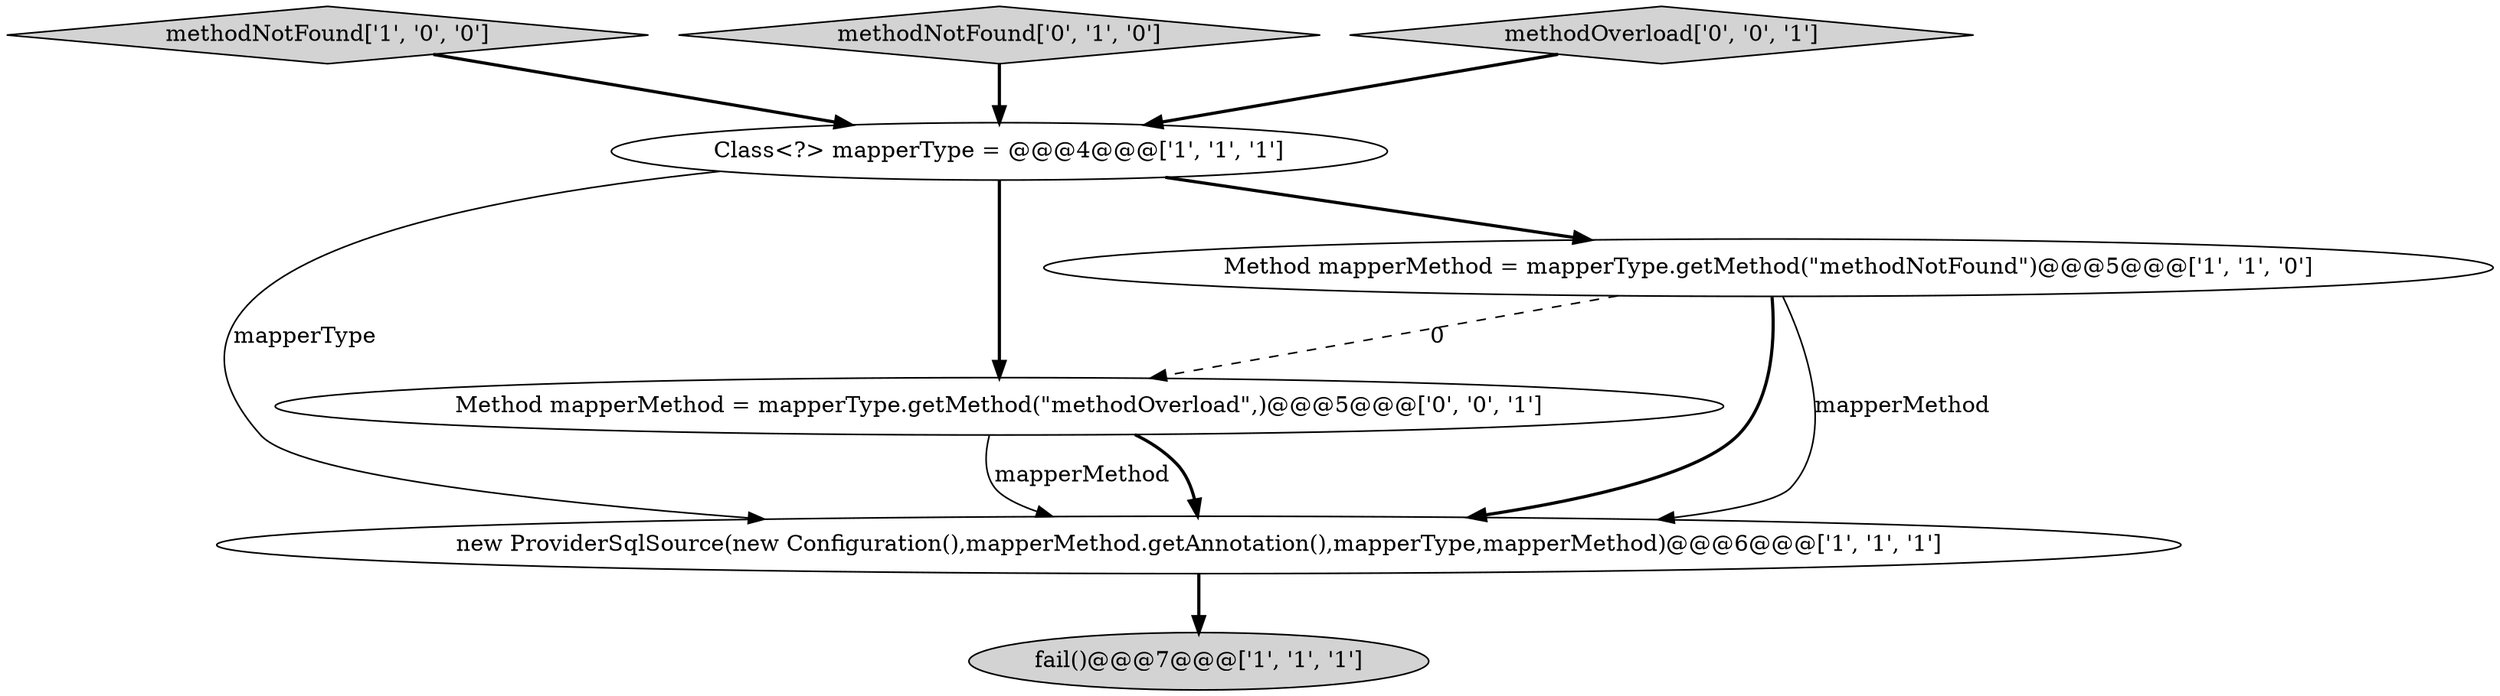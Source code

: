 digraph {
1 [style = filled, label = "methodNotFound['1', '0', '0']", fillcolor = lightgray, shape = diamond image = "AAA0AAABBB1BBB"];
4 [style = filled, label = "fail()@@@7@@@['1', '1', '1']", fillcolor = lightgray, shape = ellipse image = "AAA0AAABBB1BBB"];
7 [style = filled, label = "Method mapperMethod = mapperType.getMethod(\"methodOverload\",)@@@5@@@['0', '0', '1']", fillcolor = white, shape = ellipse image = "AAA0AAABBB3BBB"];
2 [style = filled, label = "Class<?> mapperType = @@@4@@@['1', '1', '1']", fillcolor = white, shape = ellipse image = "AAA0AAABBB1BBB"];
0 [style = filled, label = "new ProviderSqlSource(new Configuration(),mapperMethod.getAnnotation(),mapperType,mapperMethod)@@@6@@@['1', '1', '1']", fillcolor = white, shape = ellipse image = "AAA0AAABBB1BBB"];
3 [style = filled, label = "Method mapperMethod = mapperType.getMethod(\"methodNotFound\")@@@5@@@['1', '1', '0']", fillcolor = white, shape = ellipse image = "AAA0AAABBB1BBB"];
5 [style = filled, label = "methodNotFound['0', '1', '0']", fillcolor = lightgray, shape = diamond image = "AAA0AAABBB2BBB"];
6 [style = filled, label = "methodOverload['0', '0', '1']", fillcolor = lightgray, shape = diamond image = "AAA0AAABBB3BBB"];
5->2 [style = bold, label=""];
1->2 [style = bold, label=""];
7->0 [style = bold, label=""];
2->7 [style = bold, label=""];
7->0 [style = solid, label="mapperMethod"];
3->0 [style = solid, label="mapperMethod"];
2->0 [style = solid, label="mapperType"];
0->4 [style = bold, label=""];
3->7 [style = dashed, label="0"];
3->0 [style = bold, label=""];
2->3 [style = bold, label=""];
6->2 [style = bold, label=""];
}
